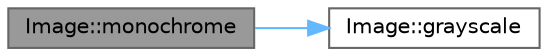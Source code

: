 digraph "Image::monochrome"
{
 // INTERACTIVE_SVG=YES
 // LATEX_PDF_SIZE
  bgcolor="transparent";
  edge [fontname=Helvetica,fontsize=10,labelfontname=Helvetica,labelfontsize=10];
  node [fontname=Helvetica,fontsize=10,shape=box,height=0.2,width=0.4];
  rankdir="LR";
  Node1 [id="Node000001",label="Image::monochrome",height=0.2,width=0.4,color="gray40", fillcolor="grey60", style="filled", fontcolor="black",tooltip="Applies monochrome (black-and-white) transformation to the image."];
  Node1 -> Node2 [id="edge1_Node000001_Node000002",color="steelblue1",style="solid",tooltip=" "];
  Node2 [id="Node000002",label="Image::grayscale",height=0.2,width=0.4,color="grey40", fillcolor="white", style="filled",URL="$class_image.html#a0c44af8675c0dc152c15f39d56e9916e",tooltip="Applies grayscale transformation to the image."];
}
